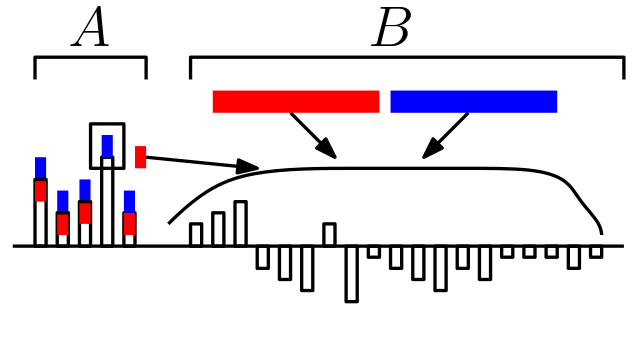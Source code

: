 <?xml version="1.0"?>
<!DOCTYPE ipe SYSTEM "ipe.dtd">
<ipe version="70212" creator="Ipe 7.2.12">
<info created="D:20200603192421" modified="D:20200603202942"/>
<ipestyle name="basic">
<symbol name="arrow/arc(spx)">
<path stroke="sym-stroke" fill="sym-stroke" pen="sym-pen">
0 0 m
-1 0.333 l
-1 -0.333 l
h
</path>
</symbol>
<symbol name="arrow/farc(spx)">
<path stroke="sym-stroke" fill="white" pen="sym-pen">
0 0 m
-1 0.333 l
-1 -0.333 l
h
</path>
</symbol>
<symbol name="arrow/ptarc(spx)">
<path stroke="sym-stroke" fill="sym-stroke" pen="sym-pen">
0 0 m
-1 0.333 l
-0.8 0 l
-1 -0.333 l
h
</path>
</symbol>
<symbol name="arrow/fptarc(spx)">
<path stroke="sym-stroke" fill="white" pen="sym-pen">
0 0 m
-1 0.333 l
-0.8 0 l
-1 -0.333 l
h
</path>
</symbol>
<symbol name="mark/circle(sx)" transformations="translations">
<path fill="sym-stroke">
0.6 0 0 0.6 0 0 e
0.4 0 0 0.4 0 0 e
</path>
</symbol>
<symbol name="mark/disk(sx)" transformations="translations">
<path fill="sym-stroke">
0.6 0 0 0.6 0 0 e
</path>
</symbol>
<symbol name="mark/fdisk(sfx)" transformations="translations">
<group>
<path fill="sym-fill">
0.5 0 0 0.5 0 0 e
</path>
<path fill="sym-stroke" fillrule="eofill">
0.6 0 0 0.6 0 0 e
0.4 0 0 0.4 0 0 e
</path>
</group>
</symbol>
<symbol name="mark/box(sx)" transformations="translations">
<path fill="sym-stroke" fillrule="eofill">
-0.6 -0.6 m
0.6 -0.6 l
0.6 0.6 l
-0.6 0.6 l
h
-0.4 -0.4 m
0.4 -0.4 l
0.4 0.4 l
-0.4 0.4 l
h
</path>
</symbol>
<symbol name="mark/square(sx)" transformations="translations">
<path fill="sym-stroke">
-0.6 -0.6 m
0.6 -0.6 l
0.6 0.6 l
-0.6 0.6 l
h
</path>
</symbol>
<symbol name="mark/fsquare(sfx)" transformations="translations">
<group>
<path fill="sym-fill">
-0.5 -0.5 m
0.5 -0.5 l
0.5 0.5 l
-0.5 0.5 l
h
</path>
<path fill="sym-stroke" fillrule="eofill">
-0.6 -0.6 m
0.6 -0.6 l
0.6 0.6 l
-0.6 0.6 l
h
-0.4 -0.4 m
0.4 -0.4 l
0.4 0.4 l
-0.4 0.4 l
h
</path>
</group>
</symbol>
<symbol name="mark/cross(sx)" transformations="translations">
<group>
<path fill="sym-stroke">
-0.43 -0.57 m
0.57 0.43 l
0.43 0.57 l
-0.57 -0.43 l
h
</path>
<path fill="sym-stroke">
-0.43 0.57 m
0.57 -0.43 l
0.43 -0.57 l
-0.57 0.43 l
h
</path>
</group>
</symbol>
<symbol name="arrow/fnormal(spx)">
<path stroke="sym-stroke" fill="white" pen="sym-pen">
0 0 m
-1 0.333 l
-1 -0.333 l
h
</path>
</symbol>
<symbol name="arrow/pointed(spx)">
<path stroke="sym-stroke" fill="sym-stroke" pen="sym-pen">
0 0 m
-1 0.333 l
-0.8 0 l
-1 -0.333 l
h
</path>
</symbol>
<symbol name="arrow/fpointed(spx)">
<path stroke="sym-stroke" fill="white" pen="sym-pen">
0 0 m
-1 0.333 l
-0.8 0 l
-1 -0.333 l
h
</path>
</symbol>
<symbol name="arrow/linear(spx)">
<path stroke="sym-stroke" pen="sym-pen">
-1 0.333 m
0 0 l
-1 -0.333 l
</path>
</symbol>
<symbol name="arrow/fdouble(spx)">
<path stroke="sym-stroke" fill="white" pen="sym-pen">
0 0 m
-1 0.333 l
-1 -0.333 l
h
-1 0 m
-2 0.333 l
-2 -0.333 l
h
</path>
</symbol>
<symbol name="arrow/double(spx)">
<path stroke="sym-stroke" fill="sym-stroke" pen="sym-pen">
0 0 m
-1 0.333 l
-1 -0.333 l
h
-1 0 m
-2 0.333 l
-2 -0.333 l
h
</path>
</symbol>
<pen name="heavier" value="0.8"/>
<pen name="fat" value="1.2"/>
<pen name="ultrafat" value="2"/>
<symbolsize name="large" value="5"/>
<symbolsize name="small" value="2"/>
<symbolsize name="tiny" value="1.1"/>
<arrowsize name="large" value="10"/>
<arrowsize name="small" value="5"/>
<arrowsize name="tiny" value="3"/>
<color name="red" value="1 0 0"/>
<color name="green" value="0 1 0"/>
<color name="blue" value="0 0 1"/>
<color name="yellow" value="1 1 0"/>
<color name="orange" value="1 0.647 0"/>
<color name="gold" value="1 0.843 0"/>
<color name="purple" value="0.627 0.125 0.941"/>
<color name="gray" value="0.745"/>
<color name="brown" value="0.647 0.165 0.165"/>
<color name="navy" value="0 0 0.502"/>
<color name="pink" value="1 0.753 0.796"/>
<color name="seagreen" value="0.18 0.545 0.341"/>
<color name="turquoise" value="0.251 0.878 0.816"/>
<color name="violet" value="0.933 0.51 0.933"/>
<color name="darkblue" value="0 0 0.545"/>
<color name="darkcyan" value="0 0.545 0.545"/>
<color name="darkgray" value="0.663"/>
<color name="darkgreen" value="0 0.392 0"/>
<color name="darkmagenta" value="0.545 0 0.545"/>
<color name="darkorange" value="1 0.549 0"/>
<color name="darkred" value="0.545 0 0"/>
<color name="lightblue" value="0.678 0.847 0.902"/>
<color name="lightcyan" value="0.878 1 1"/>
<color name="lightgray" value="0.827"/>
<color name="lightgreen" value="0.565 0.933 0.565"/>
<color name="lightyellow" value="1 1 0.878"/>
<dashstyle name="dashed" value="[4] 0"/>
<dashstyle name="dotted" value="[1 3] 0"/>
<dashstyle name="dash dotted" value="[4 2 1 2] 0"/>
<dashstyle name="dash dot dotted" value="[4 2 1 2 1 2] 0"/>
<textsize name="large" value="\large"/>
<textsize name="Large" value="\Large"/>
<textsize name="LARGE" value="\LARGE"/>
<textsize name="huge" value="\huge"/>
<textsize name="Huge" value="\Huge"/>
<textsize name="small" value="\small"/>
<textsize name="footnote" value="\footnotesize"/>
<textsize name="tiny" value="\tiny"/>
<textstyle name="center" begin="\begin{center}" end="\end{center}"/>
<textstyle name="itemize" begin="\begin{itemize}" end="\end{itemize}"/>
<textstyle name="item" begin="\begin{itemize}\item{}" end="\end{itemize}"/>
<gridsize name="4 pts" value="4"/>
<gridsize name="8 pts (~3 mm)" value="8"/>
<gridsize name="16 pts (~6 mm)" value="16"/>
<gridsize name="32 pts (~12 mm)" value="32"/>
<gridsize name="10 pts (~3.5 mm)" value="10"/>
<gridsize name="20 pts (~7 mm)" value="20"/>
<gridsize name="14 pts (~5 mm)" value="14"/>
<gridsize name="28 pts (~10 mm)" value="28"/>
<gridsize name="56 pts (~20 mm)" value="56"/>
<anglesize name="90 deg" value="90"/>
<anglesize name="60 deg" value="60"/>
<anglesize name="45 deg" value="45"/>
<anglesize name="30 deg" value="30"/>
<anglesize name="22.5 deg" value="22.5"/>
<opacity name="10%" value="0.1"/>
<opacity name="30%" value="0.3"/>
<opacity name="50%" value="0.5"/>
<opacity name="75%" value="0.75"/>
<tiling name="falling" angle="-60" step="4" width="1"/>
<tiling name="rising" angle="30" step="4" width="1"/>
</ipestyle>
<page>
<layer name="alpha"/>
<view layers="alpha" active="alpha"/>
<path layer="alpha" matrix="0.916667 0 0 1 6.66667 0" stroke="black" pen="fat">
80 288 m
320 288 l
</path>
<path stroke="black" pen="fat">
88 288 m
88 312 l
92 312 l
92 288 l
h
</path>
<path stroke="black" pen="fat">
96 288 m
96 300 l
100 300 l
100 288 l
h
</path>
<path stroke="black" pen="fat">
104 288 m
104 304 l
108 304 l
108 288 l
h
</path>
<path stroke="black" pen="fat">
112 288 m
112 320 l
116 320 l
116 288 l
h
</path>
<path stroke="black" pen="fat">
120 288 m
120 300 l
124 300 l
124 288 l
h
</path>
<path stroke="black" pen="fat">
144 288 m
144 296 l
148 296 l
148 288 l
h
</path>
<path stroke="black" pen="fat">
152 288 m
152 300 l
156 300 l
156 288 l
h
</path>
<path stroke="black" pen="fat">
160 288 m
160 304 l
164 304 l
164 288 l
h
</path>
<path stroke="black" pen="fat">
168 288 m
168 280 l
172 280 l
172 288 l
h
</path>
<path stroke="black" pen="fat">
176 288 m
176 276 l
180 276 l
180 288 l
h
</path>
<path stroke="black" pen="fat">
184 288 m
184 272 l
188 272 l
188 288 l
h
</path>
<path stroke="black" pen="fat">
192 288 m
192 296 l
196 296 l
196 288 l
h
</path>
<path stroke="black" pen="fat">
200 288 m
200 268 l
204 268 l
204 288 l
h
</path>
<path stroke="black" pen="fat">
208 288 m
208 284 l
212 284 l
212 288 l
h
</path>
<path stroke="black" pen="fat">
216 288 m
216 280 l
220 280 l
220 288 l
h
</path>
<path stroke="black" pen="fat">
224 288 m
224 276 l
228 276 l
228 288 l
h
</path>
<path stroke="black" pen="fat">
232 288 m
232 272 l
236 272 l
236 288 l
h
</path>
<path stroke="black" pen="fat">
240 288 m
240 280 l
244 280 l
244 288 l
h
</path>
<path stroke="black" pen="fat">
248 288 m
248 276 l
252 276 l
252 288 l
h
</path>
<path stroke="black" pen="fat">
256 288 m
256 284 l
260 284 l
260 288 l
h
</path>
<path stroke="black" pen="fat">
264 288 m
264 284 l
268 284 l
268 288 l
h
</path>
<path stroke="black" pen="fat">
272 288 m
272 284 l
276 284 l
276 288 l
h
</path>
<path stroke="black" pen="fat">
280 288 m
280 280 l
284 280 l
284 288 l
h
</path>
<path stroke="black" pen="fat">
288 288 m
288 284 l
292 284 l
292 288 l
h
</path>
<text matrix="1 0 0 1 -4 0" transformations="translations" pos="104 360" stroke="black" type="label" width="15.167" height="14.119" depth="0" valign="baseline" size="huge" style="math">A</text>
<path stroke="black" pen="fat">
144 348 m
144 356 l
300 356 l
300 348 l
</path>
<path stroke="black" pen="fat">
128 348 m
128 356 l
88 356 l
88 348 l
</path>
<text matrix="1 0 0 1 0 -4" transformations="translations" pos="208 364" stroke="black" type="label" width="16.413" height="14.119" depth="0" valign="baseline" size="huge" style="math">B</text>
<path stroke="white" pen="fat">
76 376 m
76 256 l
304 256 l
304 376 l
h
</path>
<group matrix="1 0 0 1 0 -20">
<path fill="red">
88 332 m
88 324 l
92 324 l
92 332 l
h
</path>
<group>
<path fill="blue">
88 340 m
88 332 l
92 332 l
92 340 l
h
</path>
</group>
</group>
<group matrix="1 0 0 1 8 -32">
<path fill="red">
88 332 m
88 324 l
92 324 l
92 332 l
h
</path>
<group>
<path fill="blue">
88 340 m
88 332 l
92 332 l
92 340 l
h
</path>
</group>
</group>
<group matrix="1 0 0 1 16 -28">
<path fill="red">
88 332 m
88 324 l
92 324 l
92 332 l
h
</path>
<group>
<path fill="blue">
88 340 m
88 332 l
92 332 l
92 340 l
h
</path>
</group>
</group>
<group matrix="1 0 0 1 32 -32">
<path fill="red">
88 332 m
88 324 l
92 324 l
92 332 l
h
</path>
<group>
<path fill="blue">
88 340 m
88 332 l
92 332 l
92 340 l
h
</path>
</group>
</group>
<path stroke="black" pen="fat">
88 312 m
92 312 l
</path>
<path stroke="black" pen="fat">
96 300 m
100 300 l
</path>
<path stroke="black" pen="fat">
104 304 m
108 304 l
</path>
<path stroke="black" pen="fat">
112 320 m
116 320 l
</path>
<path fill="red">
120 300 m
124 300 l
</path>
<path matrix="1 0 0 1 52 4" fill="blue">
164 340 m
164 332 l
224 332 l
224 340 l
h
</path>
<path matrix="1 0 0 1 -12 12" fill="red">
164 332 m
164 324 l
224 324 l
224 332 l
h
</path>
<path fill="blue">
184 336 m
184 336 l
184 336 l
184 336 l
h
</path>
<path stroke="black" pen="fat">
136 296 m
148 308
164 316
204 316
244 316
268 316
280 312
284 304
292 296
292 292
292 292 c
</path>
<path stroke="black" pen="fat" arrow="normal/normal">
180 336 m
196 320 l
</path>
<path stroke="black" pen="fat" arrow="normal/normal">
244 336 m
228 320 l
</path>
<path matrix="1 0 0 1 36 -8" fill="red">
88 332 m
88 324 l
92 324 l
92 332 l
h
</path>
<group matrix="1 0 0 1 24 -12">
<path fill="blue">
88 340 m
88 332 l
92 332 l
92 340 l
h
</path>
</group>
<path matrix="1 0 0 1 4 0" stroke="black" pen="fat" arrow="normal/normal">
124 320 m
164 316 l
</path>
<path stroke="black" pen="fat">
108 332 m
108 316 l
120 316 l
120 332 l
h
</path>
</page>
</ipe>
